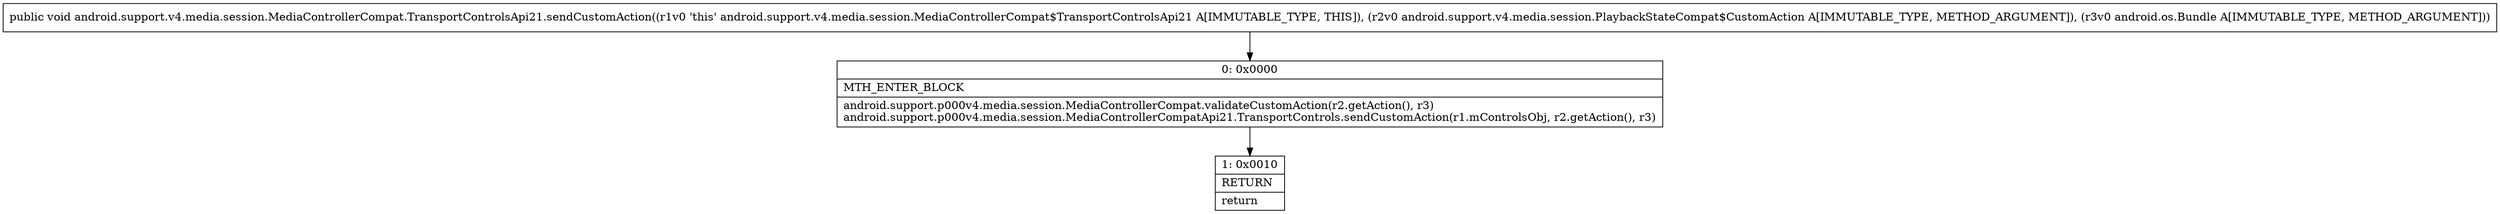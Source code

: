 digraph "CFG forandroid.support.v4.media.session.MediaControllerCompat.TransportControlsApi21.sendCustomAction(Landroid\/support\/v4\/media\/session\/PlaybackStateCompat$CustomAction;Landroid\/os\/Bundle;)V" {
Node_0 [shape=record,label="{0\:\ 0x0000|MTH_ENTER_BLOCK\l|android.support.p000v4.media.session.MediaControllerCompat.validateCustomAction(r2.getAction(), r3)\landroid.support.p000v4.media.session.MediaControllerCompatApi21.TransportControls.sendCustomAction(r1.mControlsObj, r2.getAction(), r3)\l}"];
Node_1 [shape=record,label="{1\:\ 0x0010|RETURN\l|return\l}"];
MethodNode[shape=record,label="{public void android.support.v4.media.session.MediaControllerCompat.TransportControlsApi21.sendCustomAction((r1v0 'this' android.support.v4.media.session.MediaControllerCompat$TransportControlsApi21 A[IMMUTABLE_TYPE, THIS]), (r2v0 android.support.v4.media.session.PlaybackStateCompat$CustomAction A[IMMUTABLE_TYPE, METHOD_ARGUMENT]), (r3v0 android.os.Bundle A[IMMUTABLE_TYPE, METHOD_ARGUMENT])) }"];
MethodNode -> Node_0;
Node_0 -> Node_1;
}

